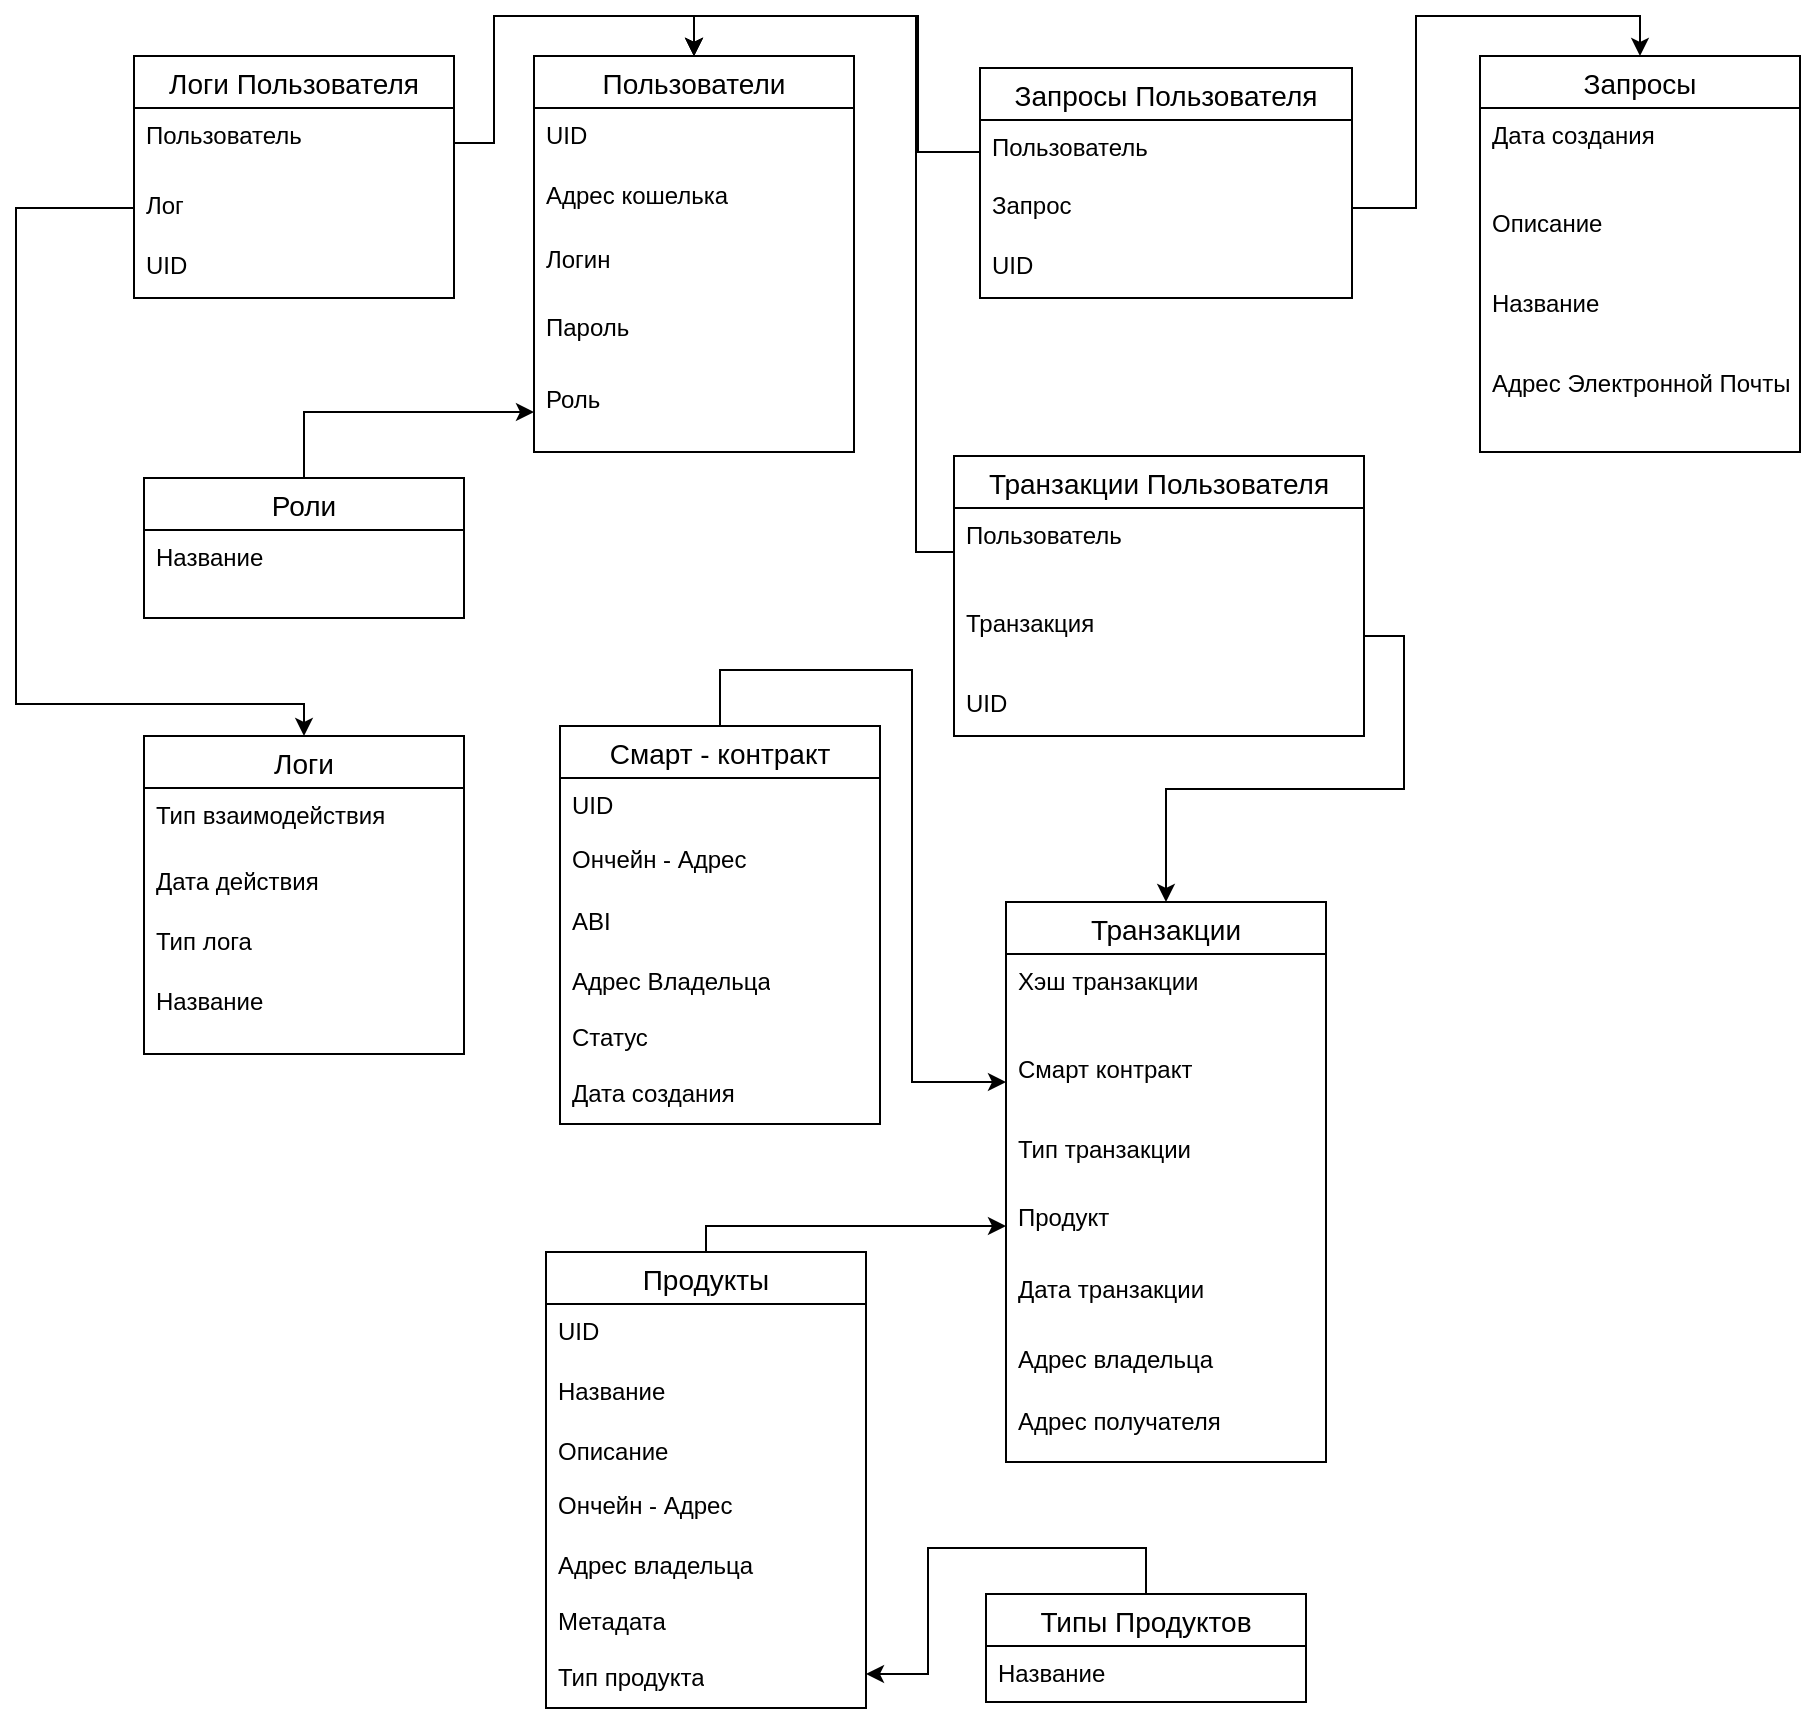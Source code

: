 <mxfile version="24.7.16">
  <diagram name="Page-1" id="hkKIxazmlNXfrslxLoVo">
    <mxGraphModel dx="2545" dy="1251" grid="0" gridSize="10" guides="1" tooltips="1" connect="1" arrows="1" fold="1" page="1" pageScale="1" pageWidth="850" pageHeight="1100" math="0" shadow="0">
      <root>
        <mxCell id="0" />
        <mxCell id="1" parent="0" />
        <mxCell id="sCM_ybp7lxL3_3aXqTB7-169" value="Пользователи" style="swimlane;fontStyle=0;childLayout=stackLayout;horizontal=1;startSize=26;horizontalStack=0;resizeParent=1;resizeParentMax=0;resizeLast=0;collapsible=1;marginBottom=0;align=center;fontSize=14;" vertex="1" parent="1">
          <mxGeometry x="300" y="30" width="160" height="198" as="geometry" />
        </mxCell>
        <mxCell id="sCM_ybp7lxL3_3aXqTB7-171" value="UID" style="text;strokeColor=none;fillColor=none;spacingLeft=4;spacingRight=4;overflow=hidden;rotatable=0;points=[[0,0.5],[1,0.5]];portConstraint=eastwest;fontSize=12;whiteSpace=wrap;html=1;" vertex="1" parent="sCM_ybp7lxL3_3aXqTB7-169">
          <mxGeometry y="26" width="160" height="30" as="geometry" />
        </mxCell>
        <mxCell id="sCM_ybp7lxL3_3aXqTB7-172" value="Адрес кошелька" style="text;strokeColor=none;fillColor=none;spacingLeft=4;spacingRight=4;overflow=hidden;rotatable=0;points=[[0,0.5],[1,0.5]];portConstraint=eastwest;fontSize=12;whiteSpace=wrap;html=1;" vertex="1" parent="sCM_ybp7lxL3_3aXqTB7-169">
          <mxGeometry y="56" width="160" height="32" as="geometry" />
        </mxCell>
        <mxCell id="sCM_ybp7lxL3_3aXqTB7-173" value="Логин" style="text;strokeColor=none;fillColor=none;spacingLeft=4;spacingRight=4;overflow=hidden;rotatable=0;points=[[0,0.5],[1,0.5]];portConstraint=eastwest;fontSize=12;whiteSpace=wrap;html=1;" vertex="1" parent="sCM_ybp7lxL3_3aXqTB7-169">
          <mxGeometry y="88" width="160" height="34" as="geometry" />
        </mxCell>
        <mxCell id="sCM_ybp7lxL3_3aXqTB7-174" value="Пароль" style="text;strokeColor=none;fillColor=none;spacingLeft=4;spacingRight=4;overflow=hidden;rotatable=0;points=[[0,0.5],[1,0.5]];portConstraint=eastwest;fontSize=12;whiteSpace=wrap;html=1;" vertex="1" parent="sCM_ybp7lxL3_3aXqTB7-169">
          <mxGeometry y="122" width="160" height="36" as="geometry" />
        </mxCell>
        <mxCell id="sCM_ybp7lxL3_3aXqTB7-175" value="Роль" style="text;strokeColor=none;fillColor=none;spacingLeft=4;spacingRight=4;overflow=hidden;rotatable=0;points=[[0,0.5],[1,0.5]];portConstraint=eastwest;fontSize=12;whiteSpace=wrap;html=1;" vertex="1" parent="sCM_ybp7lxL3_3aXqTB7-169">
          <mxGeometry y="158" width="160" height="40" as="geometry" />
        </mxCell>
        <mxCell id="sCM_ybp7lxL3_3aXqTB7-258" style="edgeStyle=orthogonalEdgeStyle;rounded=0;orthogonalLoop=1;jettySize=auto;html=1;" edge="1" parent="1" source="sCM_ybp7lxL3_3aXqTB7-177" target="sCM_ybp7lxL3_3aXqTB7-175">
          <mxGeometry relative="1" as="geometry" />
        </mxCell>
        <mxCell id="sCM_ybp7lxL3_3aXqTB7-177" value="Роли" style="swimlane;fontStyle=0;childLayout=stackLayout;horizontal=1;startSize=26;horizontalStack=0;resizeParent=1;resizeParentMax=0;resizeLast=0;collapsible=1;marginBottom=0;align=center;fontSize=14;" vertex="1" parent="1">
          <mxGeometry x="105" y="241" width="160" height="70" as="geometry" />
        </mxCell>
        <mxCell id="sCM_ybp7lxL3_3aXqTB7-179" value="Название" style="text;strokeColor=none;fillColor=none;spacingLeft=4;spacingRight=4;overflow=hidden;rotatable=0;points=[[0,0.5],[1,0.5]];portConstraint=eastwest;fontSize=12;whiteSpace=wrap;html=1;" vertex="1" parent="sCM_ybp7lxL3_3aXqTB7-177">
          <mxGeometry y="26" width="160" height="44" as="geometry" />
        </mxCell>
        <mxCell id="sCM_ybp7lxL3_3aXqTB7-180" value="Транзакции" style="swimlane;fontStyle=0;childLayout=stackLayout;horizontal=1;startSize=26;horizontalStack=0;resizeParent=1;resizeParentMax=0;resizeLast=0;collapsible=1;marginBottom=0;align=center;fontSize=14;" vertex="1" parent="1">
          <mxGeometry x="536" y="453" width="160" height="280" as="geometry" />
        </mxCell>
        <mxCell id="sCM_ybp7lxL3_3aXqTB7-182" value="Хэш транзакции" style="text;strokeColor=none;fillColor=none;spacingLeft=4;spacingRight=4;overflow=hidden;rotatable=0;points=[[0,0.5],[1,0.5]];portConstraint=eastwest;fontSize=12;whiteSpace=wrap;html=1;" vertex="1" parent="sCM_ybp7lxL3_3aXqTB7-180">
          <mxGeometry y="26" width="160" height="44" as="geometry" />
        </mxCell>
        <mxCell id="sCM_ybp7lxL3_3aXqTB7-183" value="Смарт контракт" style="text;strokeColor=none;fillColor=none;spacingLeft=4;spacingRight=4;overflow=hidden;rotatable=0;points=[[0,0.5],[1,0.5]];portConstraint=eastwest;fontSize=12;whiteSpace=wrap;html=1;" vertex="1" parent="sCM_ybp7lxL3_3aXqTB7-180">
          <mxGeometry y="70" width="160" height="40" as="geometry" />
        </mxCell>
        <mxCell id="sCM_ybp7lxL3_3aXqTB7-184" value="Тип транзакции" style="text;strokeColor=none;fillColor=none;spacingLeft=4;spacingRight=4;overflow=hidden;rotatable=0;points=[[0,0.5],[1,0.5]];portConstraint=eastwest;fontSize=12;whiteSpace=wrap;html=1;" vertex="1" parent="sCM_ybp7lxL3_3aXqTB7-180">
          <mxGeometry y="110" width="160" height="34" as="geometry" />
        </mxCell>
        <mxCell id="sCM_ybp7lxL3_3aXqTB7-185" value="Продукт" style="text;strokeColor=none;fillColor=none;spacingLeft=4;spacingRight=4;overflow=hidden;rotatable=0;points=[[0,0.5],[1,0.5]];portConstraint=eastwest;fontSize=12;whiteSpace=wrap;html=1;" vertex="1" parent="sCM_ybp7lxL3_3aXqTB7-180">
          <mxGeometry y="144" width="160" height="36" as="geometry" />
        </mxCell>
        <mxCell id="sCM_ybp7lxL3_3aXqTB7-186" value="Дата транзакции" style="text;strokeColor=none;fillColor=none;spacingLeft=4;spacingRight=4;overflow=hidden;rotatable=0;points=[[0,0.5],[1,0.5]];portConstraint=eastwest;fontSize=12;whiteSpace=wrap;html=1;" vertex="1" parent="sCM_ybp7lxL3_3aXqTB7-180">
          <mxGeometry y="180" width="160" height="35" as="geometry" />
        </mxCell>
        <mxCell id="sCM_ybp7lxL3_3aXqTB7-187" value="Адрес владельца" style="text;strokeColor=none;fillColor=none;spacingLeft=4;spacingRight=4;overflow=hidden;rotatable=0;points=[[0,0.5],[1,0.5]];portConstraint=eastwest;fontSize=12;whiteSpace=wrap;html=1;" vertex="1" parent="sCM_ybp7lxL3_3aXqTB7-180">
          <mxGeometry y="215" width="160" height="31" as="geometry" />
        </mxCell>
        <mxCell id="sCM_ybp7lxL3_3aXqTB7-188" value="Адрес получателя" style="text;strokeColor=none;fillColor=none;spacingLeft=4;spacingRight=4;overflow=hidden;rotatable=0;points=[[0,0.5],[1,0.5]];portConstraint=eastwest;fontSize=12;whiteSpace=wrap;html=1;" vertex="1" parent="sCM_ybp7lxL3_3aXqTB7-180">
          <mxGeometry y="246" width="160" height="34" as="geometry" />
        </mxCell>
        <mxCell id="sCM_ybp7lxL3_3aXqTB7-267" style="edgeStyle=orthogonalEdgeStyle;rounded=0;orthogonalLoop=1;jettySize=auto;html=1;" edge="1" parent="1" source="sCM_ybp7lxL3_3aXqTB7-190" target="sCM_ybp7lxL3_3aXqTB7-185">
          <mxGeometry relative="1" as="geometry">
            <Array as="points">
              <mxPoint x="386" y="615" />
            </Array>
          </mxGeometry>
        </mxCell>
        <mxCell id="sCM_ybp7lxL3_3aXqTB7-190" value="Продукты" style="swimlane;fontStyle=0;childLayout=stackLayout;horizontal=1;startSize=26;horizontalStack=0;resizeParent=1;resizeParentMax=0;resizeLast=0;collapsible=1;marginBottom=0;align=center;fontSize=14;" vertex="1" parent="1">
          <mxGeometry x="306" y="628" width="160" height="228" as="geometry" />
        </mxCell>
        <mxCell id="sCM_ybp7lxL3_3aXqTB7-191" value="UID" style="text;strokeColor=none;fillColor=none;spacingLeft=4;spacingRight=4;overflow=hidden;rotatable=0;points=[[0,0.5],[1,0.5]];portConstraint=eastwest;fontSize=12;whiteSpace=wrap;html=1;" vertex="1" parent="sCM_ybp7lxL3_3aXqTB7-190">
          <mxGeometry y="26" width="160" height="30" as="geometry" />
        </mxCell>
        <mxCell id="sCM_ybp7lxL3_3aXqTB7-192" value="Название" style="text;strokeColor=none;fillColor=none;spacingLeft=4;spacingRight=4;overflow=hidden;rotatable=0;points=[[0,0.5],[1,0.5]];portConstraint=eastwest;fontSize=12;whiteSpace=wrap;html=1;" vertex="1" parent="sCM_ybp7lxL3_3aXqTB7-190">
          <mxGeometry y="56" width="160" height="30" as="geometry" />
        </mxCell>
        <mxCell id="sCM_ybp7lxL3_3aXqTB7-193" value="Описание" style="text;strokeColor=none;fillColor=none;spacingLeft=4;spacingRight=4;overflow=hidden;rotatable=0;points=[[0,0.5],[1,0.5]];portConstraint=eastwest;fontSize=12;whiteSpace=wrap;html=1;" vertex="1" parent="sCM_ybp7lxL3_3aXqTB7-190">
          <mxGeometry y="86" width="160" height="27" as="geometry" />
        </mxCell>
        <mxCell id="sCM_ybp7lxL3_3aXqTB7-194" value="Ончейн - Адрес" style="text;strokeColor=none;fillColor=none;spacingLeft=4;spacingRight=4;overflow=hidden;rotatable=0;points=[[0,0.5],[1,0.5]];portConstraint=eastwest;fontSize=12;whiteSpace=wrap;html=1;" vertex="1" parent="sCM_ybp7lxL3_3aXqTB7-190">
          <mxGeometry y="113" width="160" height="30" as="geometry" />
        </mxCell>
        <mxCell id="sCM_ybp7lxL3_3aXqTB7-195" value="Адрес владельца" style="text;strokeColor=none;fillColor=none;spacingLeft=4;spacingRight=4;overflow=hidden;rotatable=0;points=[[0,0.5],[1,0.5]];portConstraint=eastwest;fontSize=12;whiteSpace=wrap;html=1;" vertex="1" parent="sCM_ybp7lxL3_3aXqTB7-190">
          <mxGeometry y="143" width="160" height="28" as="geometry" />
        </mxCell>
        <mxCell id="sCM_ybp7lxL3_3aXqTB7-196" value="Метадата" style="text;strokeColor=none;fillColor=none;spacingLeft=4;spacingRight=4;overflow=hidden;rotatable=0;points=[[0,0.5],[1,0.5]];portConstraint=eastwest;fontSize=12;whiteSpace=wrap;html=1;" vertex="1" parent="sCM_ybp7lxL3_3aXqTB7-190">
          <mxGeometry y="171" width="160" height="28" as="geometry" />
        </mxCell>
        <mxCell id="sCM_ybp7lxL3_3aXqTB7-197" value="Тип продукта" style="text;strokeColor=none;fillColor=none;spacingLeft=4;spacingRight=4;overflow=hidden;rotatable=0;points=[[0,0.5],[1,0.5]];portConstraint=eastwest;fontSize=12;whiteSpace=wrap;html=1;" vertex="1" parent="sCM_ybp7lxL3_3aXqTB7-190">
          <mxGeometry y="199" width="160" height="29" as="geometry" />
        </mxCell>
        <mxCell id="sCM_ybp7lxL3_3aXqTB7-266" style="edgeStyle=orthogonalEdgeStyle;rounded=0;orthogonalLoop=1;jettySize=auto;html=1;" edge="1" parent="1" source="sCM_ybp7lxL3_3aXqTB7-199" target="sCM_ybp7lxL3_3aXqTB7-197">
          <mxGeometry relative="1" as="geometry">
            <Array as="points">
              <mxPoint x="606" y="776" />
              <mxPoint x="497" y="776" />
              <mxPoint x="497" y="839" />
            </Array>
          </mxGeometry>
        </mxCell>
        <mxCell id="sCM_ybp7lxL3_3aXqTB7-199" value="Типы Продуктов" style="swimlane;fontStyle=0;childLayout=stackLayout;horizontal=1;startSize=26;horizontalStack=0;resizeParent=1;resizeParentMax=0;resizeLast=0;collapsible=1;marginBottom=0;align=center;fontSize=14;" vertex="1" parent="1">
          <mxGeometry x="526" y="799" width="160" height="54" as="geometry" />
        </mxCell>
        <mxCell id="sCM_ybp7lxL3_3aXqTB7-201" value="Название" style="text;strokeColor=none;fillColor=none;spacingLeft=4;spacingRight=4;overflow=hidden;rotatable=0;points=[[0,0.5],[1,0.5]];portConstraint=eastwest;fontSize=12;whiteSpace=wrap;html=1;" vertex="1" parent="sCM_ybp7lxL3_3aXqTB7-199">
          <mxGeometry y="26" width="160" height="28" as="geometry" />
        </mxCell>
        <mxCell id="sCM_ybp7lxL3_3aXqTB7-268" style="edgeStyle=orthogonalEdgeStyle;rounded=0;orthogonalLoop=1;jettySize=auto;html=1;" edge="1" parent="1" source="sCM_ybp7lxL3_3aXqTB7-203" target="sCM_ybp7lxL3_3aXqTB7-183">
          <mxGeometry relative="1" as="geometry">
            <Array as="points">
              <mxPoint x="393" y="337" />
              <mxPoint x="489" y="337" />
              <mxPoint x="489" y="543" />
            </Array>
          </mxGeometry>
        </mxCell>
        <mxCell id="sCM_ybp7lxL3_3aXqTB7-203" value="Смарт - контракт" style="swimlane;fontStyle=0;childLayout=stackLayout;horizontal=1;startSize=26;horizontalStack=0;resizeParent=1;resizeParentMax=0;resizeLast=0;collapsible=1;marginBottom=0;align=center;fontSize=14;" vertex="1" parent="1">
          <mxGeometry x="313" y="365" width="160" height="199" as="geometry" />
        </mxCell>
        <mxCell id="sCM_ybp7lxL3_3aXqTB7-204" value="UID" style="text;strokeColor=none;fillColor=none;spacingLeft=4;spacingRight=4;overflow=hidden;rotatable=0;points=[[0,0.5],[1,0.5]];portConstraint=eastwest;fontSize=12;whiteSpace=wrap;html=1;" vertex="1" parent="sCM_ybp7lxL3_3aXqTB7-203">
          <mxGeometry y="26" width="160" height="27" as="geometry" />
        </mxCell>
        <mxCell id="sCM_ybp7lxL3_3aXqTB7-205" value="Ончейн - Адрес" style="text;strokeColor=none;fillColor=none;spacingLeft=4;spacingRight=4;overflow=hidden;rotatable=0;points=[[0,0.5],[1,0.5]];portConstraint=eastwest;fontSize=12;whiteSpace=wrap;html=1;" vertex="1" parent="sCM_ybp7lxL3_3aXqTB7-203">
          <mxGeometry y="53" width="160" height="31" as="geometry" />
        </mxCell>
        <mxCell id="sCM_ybp7lxL3_3aXqTB7-206" value="ABI" style="text;strokeColor=none;fillColor=none;spacingLeft=4;spacingRight=4;overflow=hidden;rotatable=0;points=[[0,0.5],[1,0.5]];portConstraint=eastwest;fontSize=12;whiteSpace=wrap;html=1;" vertex="1" parent="sCM_ybp7lxL3_3aXqTB7-203">
          <mxGeometry y="84" width="160" height="30" as="geometry" />
        </mxCell>
        <mxCell id="sCM_ybp7lxL3_3aXqTB7-207" value="Адрес Владельца" style="text;strokeColor=none;fillColor=none;spacingLeft=4;spacingRight=4;overflow=hidden;rotatable=0;points=[[0,0.5],[1,0.5]];portConstraint=eastwest;fontSize=12;whiteSpace=wrap;html=1;" vertex="1" parent="sCM_ybp7lxL3_3aXqTB7-203">
          <mxGeometry y="114" width="160" height="28" as="geometry" />
        </mxCell>
        <mxCell id="sCM_ybp7lxL3_3aXqTB7-208" value="Статус" style="text;strokeColor=none;fillColor=none;spacingLeft=4;spacingRight=4;overflow=hidden;rotatable=0;points=[[0,0.5],[1,0.5]];portConstraint=eastwest;fontSize=12;whiteSpace=wrap;html=1;" vertex="1" parent="sCM_ybp7lxL3_3aXqTB7-203">
          <mxGeometry y="142" width="160" height="28" as="geometry" />
        </mxCell>
        <mxCell id="sCM_ybp7lxL3_3aXqTB7-209" value="Дата создания" style="text;strokeColor=none;fillColor=none;spacingLeft=4;spacingRight=4;overflow=hidden;rotatable=0;points=[[0,0.5],[1,0.5]];portConstraint=eastwest;fontSize=12;whiteSpace=wrap;html=1;" vertex="1" parent="sCM_ybp7lxL3_3aXqTB7-203">
          <mxGeometry y="170" width="160" height="29" as="geometry" />
        </mxCell>
        <mxCell id="sCM_ybp7lxL3_3aXqTB7-210" value="Запросы" style="swimlane;fontStyle=0;childLayout=stackLayout;horizontal=1;startSize=26;horizontalStack=0;resizeParent=1;resizeParentMax=0;resizeLast=0;collapsible=1;marginBottom=0;align=center;fontSize=14;" vertex="1" parent="1">
          <mxGeometry x="773" y="30" width="160" height="198" as="geometry" />
        </mxCell>
        <mxCell id="sCM_ybp7lxL3_3aXqTB7-212" value="Дата создания" style="text;strokeColor=none;fillColor=none;spacingLeft=4;spacingRight=4;overflow=hidden;rotatable=0;points=[[0,0.5],[1,0.5]];portConstraint=eastwest;fontSize=12;whiteSpace=wrap;html=1;" vertex="1" parent="sCM_ybp7lxL3_3aXqTB7-210">
          <mxGeometry y="26" width="160" height="44" as="geometry" />
        </mxCell>
        <mxCell id="sCM_ybp7lxL3_3aXqTB7-213" value="Описание" style="text;strokeColor=none;fillColor=none;spacingLeft=4;spacingRight=4;overflow=hidden;rotatable=0;points=[[0,0.5],[1,0.5]];portConstraint=eastwest;fontSize=12;whiteSpace=wrap;html=1;" vertex="1" parent="sCM_ybp7lxL3_3aXqTB7-210">
          <mxGeometry y="70" width="160" height="40" as="geometry" />
        </mxCell>
        <mxCell id="sCM_ybp7lxL3_3aXqTB7-214" value="Название" style="text;strokeColor=none;fillColor=none;spacingLeft=4;spacingRight=4;overflow=hidden;rotatable=0;points=[[0,0.5],[1,0.5]];portConstraint=eastwest;fontSize=12;whiteSpace=wrap;html=1;" vertex="1" parent="sCM_ybp7lxL3_3aXqTB7-210">
          <mxGeometry y="110" width="160" height="40" as="geometry" />
        </mxCell>
        <mxCell id="sCM_ybp7lxL3_3aXqTB7-215" value="Адрес Электронной Почты " style="text;strokeColor=none;fillColor=none;spacingLeft=4;spacingRight=4;overflow=hidden;rotatable=0;points=[[0,0.5],[1,0.5]];portConstraint=eastwest;fontSize=12;whiteSpace=wrap;html=1;" vertex="1" parent="sCM_ybp7lxL3_3aXqTB7-210">
          <mxGeometry y="150" width="160" height="48" as="geometry" />
        </mxCell>
        <mxCell id="sCM_ybp7lxL3_3aXqTB7-216" value="Логи" style="swimlane;fontStyle=0;childLayout=stackLayout;horizontal=1;startSize=26;horizontalStack=0;resizeParent=1;resizeParentMax=0;resizeLast=0;collapsible=1;marginBottom=0;align=center;fontSize=14;" vertex="1" parent="1">
          <mxGeometry x="105" y="370" width="160" height="159" as="geometry" />
        </mxCell>
        <mxCell id="sCM_ybp7lxL3_3aXqTB7-218" value="Тип взаимодействия" style="text;strokeColor=none;fillColor=none;spacingLeft=4;spacingRight=4;overflow=hidden;rotatable=0;points=[[0,0.5],[1,0.5]];portConstraint=eastwest;fontSize=12;whiteSpace=wrap;html=1;" vertex="1" parent="sCM_ybp7lxL3_3aXqTB7-216">
          <mxGeometry y="26" width="160" height="33" as="geometry" />
        </mxCell>
        <mxCell id="sCM_ybp7lxL3_3aXqTB7-219" value="Дата действия" style="text;strokeColor=none;fillColor=none;spacingLeft=4;spacingRight=4;overflow=hidden;rotatable=0;points=[[0,0.5],[1,0.5]];portConstraint=eastwest;fontSize=12;whiteSpace=wrap;html=1;" vertex="1" parent="sCM_ybp7lxL3_3aXqTB7-216">
          <mxGeometry y="59" width="160" height="30" as="geometry" />
        </mxCell>
        <mxCell id="sCM_ybp7lxL3_3aXqTB7-220" value="Тип лога" style="text;strokeColor=none;fillColor=none;spacingLeft=4;spacingRight=4;overflow=hidden;rotatable=0;points=[[0,0.5],[1,0.5]];portConstraint=eastwest;fontSize=12;whiteSpace=wrap;html=1;" vertex="1" parent="sCM_ybp7lxL3_3aXqTB7-216">
          <mxGeometry y="89" width="160" height="30" as="geometry" />
        </mxCell>
        <mxCell id="sCM_ybp7lxL3_3aXqTB7-221" value="Название" style="text;strokeColor=none;fillColor=none;spacingLeft=4;spacingRight=4;overflow=hidden;rotatable=0;points=[[0,0.5],[1,0.5]];portConstraint=eastwest;fontSize=12;whiteSpace=wrap;html=1;" vertex="1" parent="sCM_ybp7lxL3_3aXqTB7-216">
          <mxGeometry y="119" width="160" height="40" as="geometry" />
        </mxCell>
        <mxCell id="sCM_ybp7lxL3_3aXqTB7-222" value="Логи Пользователя" style="swimlane;fontStyle=0;childLayout=stackLayout;horizontal=1;startSize=26;horizontalStack=0;resizeParent=1;resizeParentMax=0;resizeLast=0;collapsible=1;marginBottom=0;align=center;fontSize=14;" vertex="1" parent="1">
          <mxGeometry x="100" y="30" width="160" height="121" as="geometry" />
        </mxCell>
        <mxCell id="sCM_ybp7lxL3_3aXqTB7-224" value="Пользователь" style="text;strokeColor=none;fillColor=none;spacingLeft=4;spacingRight=4;overflow=hidden;rotatable=0;points=[[0,0.5],[1,0.5]];portConstraint=eastwest;fontSize=12;whiteSpace=wrap;html=1;" vertex="1" parent="sCM_ybp7lxL3_3aXqTB7-222">
          <mxGeometry y="26" width="160" height="35" as="geometry" />
        </mxCell>
        <mxCell id="sCM_ybp7lxL3_3aXqTB7-225" value="Лог" style="text;strokeColor=none;fillColor=none;spacingLeft=4;spacingRight=4;overflow=hidden;rotatable=0;points=[[0,0.5],[1,0.5]];portConstraint=eastwest;fontSize=12;whiteSpace=wrap;html=1;" vertex="1" parent="sCM_ybp7lxL3_3aXqTB7-222">
          <mxGeometry y="61" width="160" height="30" as="geometry" />
        </mxCell>
        <mxCell id="sCM_ybp7lxL3_3aXqTB7-226" value="UID" style="text;strokeColor=none;fillColor=none;spacingLeft=4;spacingRight=4;overflow=hidden;rotatable=0;points=[[0,0.5],[1,0.5]];portConstraint=eastwest;fontSize=12;whiteSpace=wrap;html=1;" vertex="1" parent="sCM_ybp7lxL3_3aXqTB7-222">
          <mxGeometry y="91" width="160" height="30" as="geometry" />
        </mxCell>
        <mxCell id="sCM_ybp7lxL3_3aXqTB7-229" value="Запросы Пользователя" style="swimlane;fontStyle=0;childLayout=stackLayout;horizontal=1;startSize=26;horizontalStack=0;resizeParent=1;resizeParentMax=0;resizeLast=0;collapsible=1;marginBottom=0;align=center;fontSize=14;" vertex="1" parent="1">
          <mxGeometry x="523" y="36" width="186" height="115" as="geometry" />
        </mxCell>
        <mxCell id="sCM_ybp7lxL3_3aXqTB7-231" value="Пользователь" style="text;strokeColor=none;fillColor=none;spacingLeft=4;spacingRight=4;overflow=hidden;rotatable=0;points=[[0,0.5],[1,0.5]];portConstraint=eastwest;fontSize=12;whiteSpace=wrap;html=1;" vertex="1" parent="sCM_ybp7lxL3_3aXqTB7-229">
          <mxGeometry y="26" width="186" height="29" as="geometry" />
        </mxCell>
        <mxCell id="sCM_ybp7lxL3_3aXqTB7-232" value="Запрос" style="text;strokeColor=none;fillColor=none;spacingLeft=4;spacingRight=4;overflow=hidden;rotatable=0;points=[[0,0.5],[1,0.5]];portConstraint=eastwest;fontSize=12;whiteSpace=wrap;html=1;" vertex="1" parent="sCM_ybp7lxL3_3aXqTB7-229">
          <mxGeometry y="55" width="186" height="30" as="geometry" />
        </mxCell>
        <mxCell id="sCM_ybp7lxL3_3aXqTB7-233" value="UID" style="text;strokeColor=none;fillColor=none;spacingLeft=4;spacingRight=4;overflow=hidden;rotatable=0;points=[[0,0.5],[1,0.5]];portConstraint=eastwest;fontSize=12;whiteSpace=wrap;html=1;" vertex="1" parent="sCM_ybp7lxL3_3aXqTB7-229">
          <mxGeometry y="85" width="186" height="30" as="geometry" />
        </mxCell>
        <mxCell id="sCM_ybp7lxL3_3aXqTB7-236" value="Транзакции Пользователя" style="swimlane;fontStyle=0;childLayout=stackLayout;horizontal=1;startSize=26;horizontalStack=0;resizeParent=1;resizeParentMax=0;resizeLast=0;collapsible=1;marginBottom=0;align=center;fontSize=14;" vertex="1" parent="1">
          <mxGeometry x="510" y="230" width="205" height="140" as="geometry" />
        </mxCell>
        <mxCell id="sCM_ybp7lxL3_3aXqTB7-237" value="Пользователь" style="text;strokeColor=none;fillColor=none;spacingLeft=4;spacingRight=4;overflow=hidden;rotatable=0;points=[[0,0.5],[1,0.5]];portConstraint=eastwest;fontSize=12;whiteSpace=wrap;html=1;" vertex="1" parent="sCM_ybp7lxL3_3aXqTB7-236">
          <mxGeometry y="26" width="205" height="44" as="geometry" />
        </mxCell>
        <mxCell id="sCM_ybp7lxL3_3aXqTB7-238" value="Транзакция" style="text;strokeColor=none;fillColor=none;spacingLeft=4;spacingRight=4;overflow=hidden;rotatable=0;points=[[0,0.5],[1,0.5]];portConstraint=eastwest;fontSize=12;whiteSpace=wrap;html=1;" vertex="1" parent="sCM_ybp7lxL3_3aXqTB7-236">
          <mxGeometry y="70" width="205" height="40" as="geometry" />
        </mxCell>
        <mxCell id="sCM_ybp7lxL3_3aXqTB7-239" value="UID" style="text;strokeColor=none;fillColor=none;spacingLeft=4;spacingRight=4;overflow=hidden;rotatable=0;points=[[0,0.5],[1,0.5]];portConstraint=eastwest;fontSize=12;whiteSpace=wrap;html=1;" vertex="1" parent="sCM_ybp7lxL3_3aXqTB7-236">
          <mxGeometry y="110" width="205" height="30" as="geometry" />
        </mxCell>
        <mxCell id="sCM_ybp7lxL3_3aXqTB7-243" style="edgeStyle=orthogonalEdgeStyle;rounded=0;orthogonalLoop=1;jettySize=auto;html=1;entryX=0.5;entryY=0;entryDx=0;entryDy=0;" edge="1" parent="1" source="sCM_ybp7lxL3_3aXqTB7-224" target="sCM_ybp7lxL3_3aXqTB7-169">
          <mxGeometry relative="1" as="geometry" />
        </mxCell>
        <mxCell id="sCM_ybp7lxL3_3aXqTB7-248" style="edgeStyle=orthogonalEdgeStyle;rounded=0;orthogonalLoop=1;jettySize=auto;html=1;entryX=0.5;entryY=0;entryDx=0;entryDy=0;" edge="1" parent="1" source="sCM_ybp7lxL3_3aXqTB7-231" target="sCM_ybp7lxL3_3aXqTB7-169">
          <mxGeometry relative="1" as="geometry">
            <Array as="points">
              <mxPoint x="492" y="78" />
              <mxPoint x="492" y="10" />
              <mxPoint x="380" y="10" />
            </Array>
          </mxGeometry>
        </mxCell>
        <mxCell id="sCM_ybp7lxL3_3aXqTB7-251" style="edgeStyle=orthogonalEdgeStyle;rounded=0;orthogonalLoop=1;jettySize=auto;html=1;entryX=0.5;entryY=0;entryDx=0;entryDy=0;" edge="1" parent="1" source="sCM_ybp7lxL3_3aXqTB7-232" target="sCM_ybp7lxL3_3aXqTB7-210">
          <mxGeometry relative="1" as="geometry" />
        </mxCell>
        <mxCell id="sCM_ybp7lxL3_3aXqTB7-255" style="edgeStyle=orthogonalEdgeStyle;rounded=0;orthogonalLoop=1;jettySize=auto;html=1;entryX=0.5;entryY=0;entryDx=0;entryDy=0;" edge="1" parent="1" source="sCM_ybp7lxL3_3aXqTB7-237" target="sCM_ybp7lxL3_3aXqTB7-169">
          <mxGeometry relative="1" as="geometry">
            <Array as="points">
              <mxPoint x="491" y="278" />
              <mxPoint x="491" y="10" />
              <mxPoint x="380" y="10" />
            </Array>
          </mxGeometry>
        </mxCell>
        <mxCell id="sCM_ybp7lxL3_3aXqTB7-256" style="edgeStyle=orthogonalEdgeStyle;rounded=0;orthogonalLoop=1;jettySize=auto;html=1;entryX=0.5;entryY=0;entryDx=0;entryDy=0;" edge="1" parent="1" source="sCM_ybp7lxL3_3aXqTB7-238" target="sCM_ybp7lxL3_3aXqTB7-180">
          <mxGeometry relative="1" as="geometry" />
        </mxCell>
        <mxCell id="sCM_ybp7lxL3_3aXqTB7-269" style="edgeStyle=orthogonalEdgeStyle;rounded=0;orthogonalLoop=1;jettySize=auto;html=1;entryX=0.5;entryY=0;entryDx=0;entryDy=0;" edge="1" parent="1" source="sCM_ybp7lxL3_3aXqTB7-225" target="sCM_ybp7lxL3_3aXqTB7-216">
          <mxGeometry relative="1" as="geometry">
            <Array as="points">
              <mxPoint x="41" y="106" />
              <mxPoint x="41" y="354" />
              <mxPoint x="185" y="354" />
            </Array>
          </mxGeometry>
        </mxCell>
      </root>
    </mxGraphModel>
  </diagram>
</mxfile>
